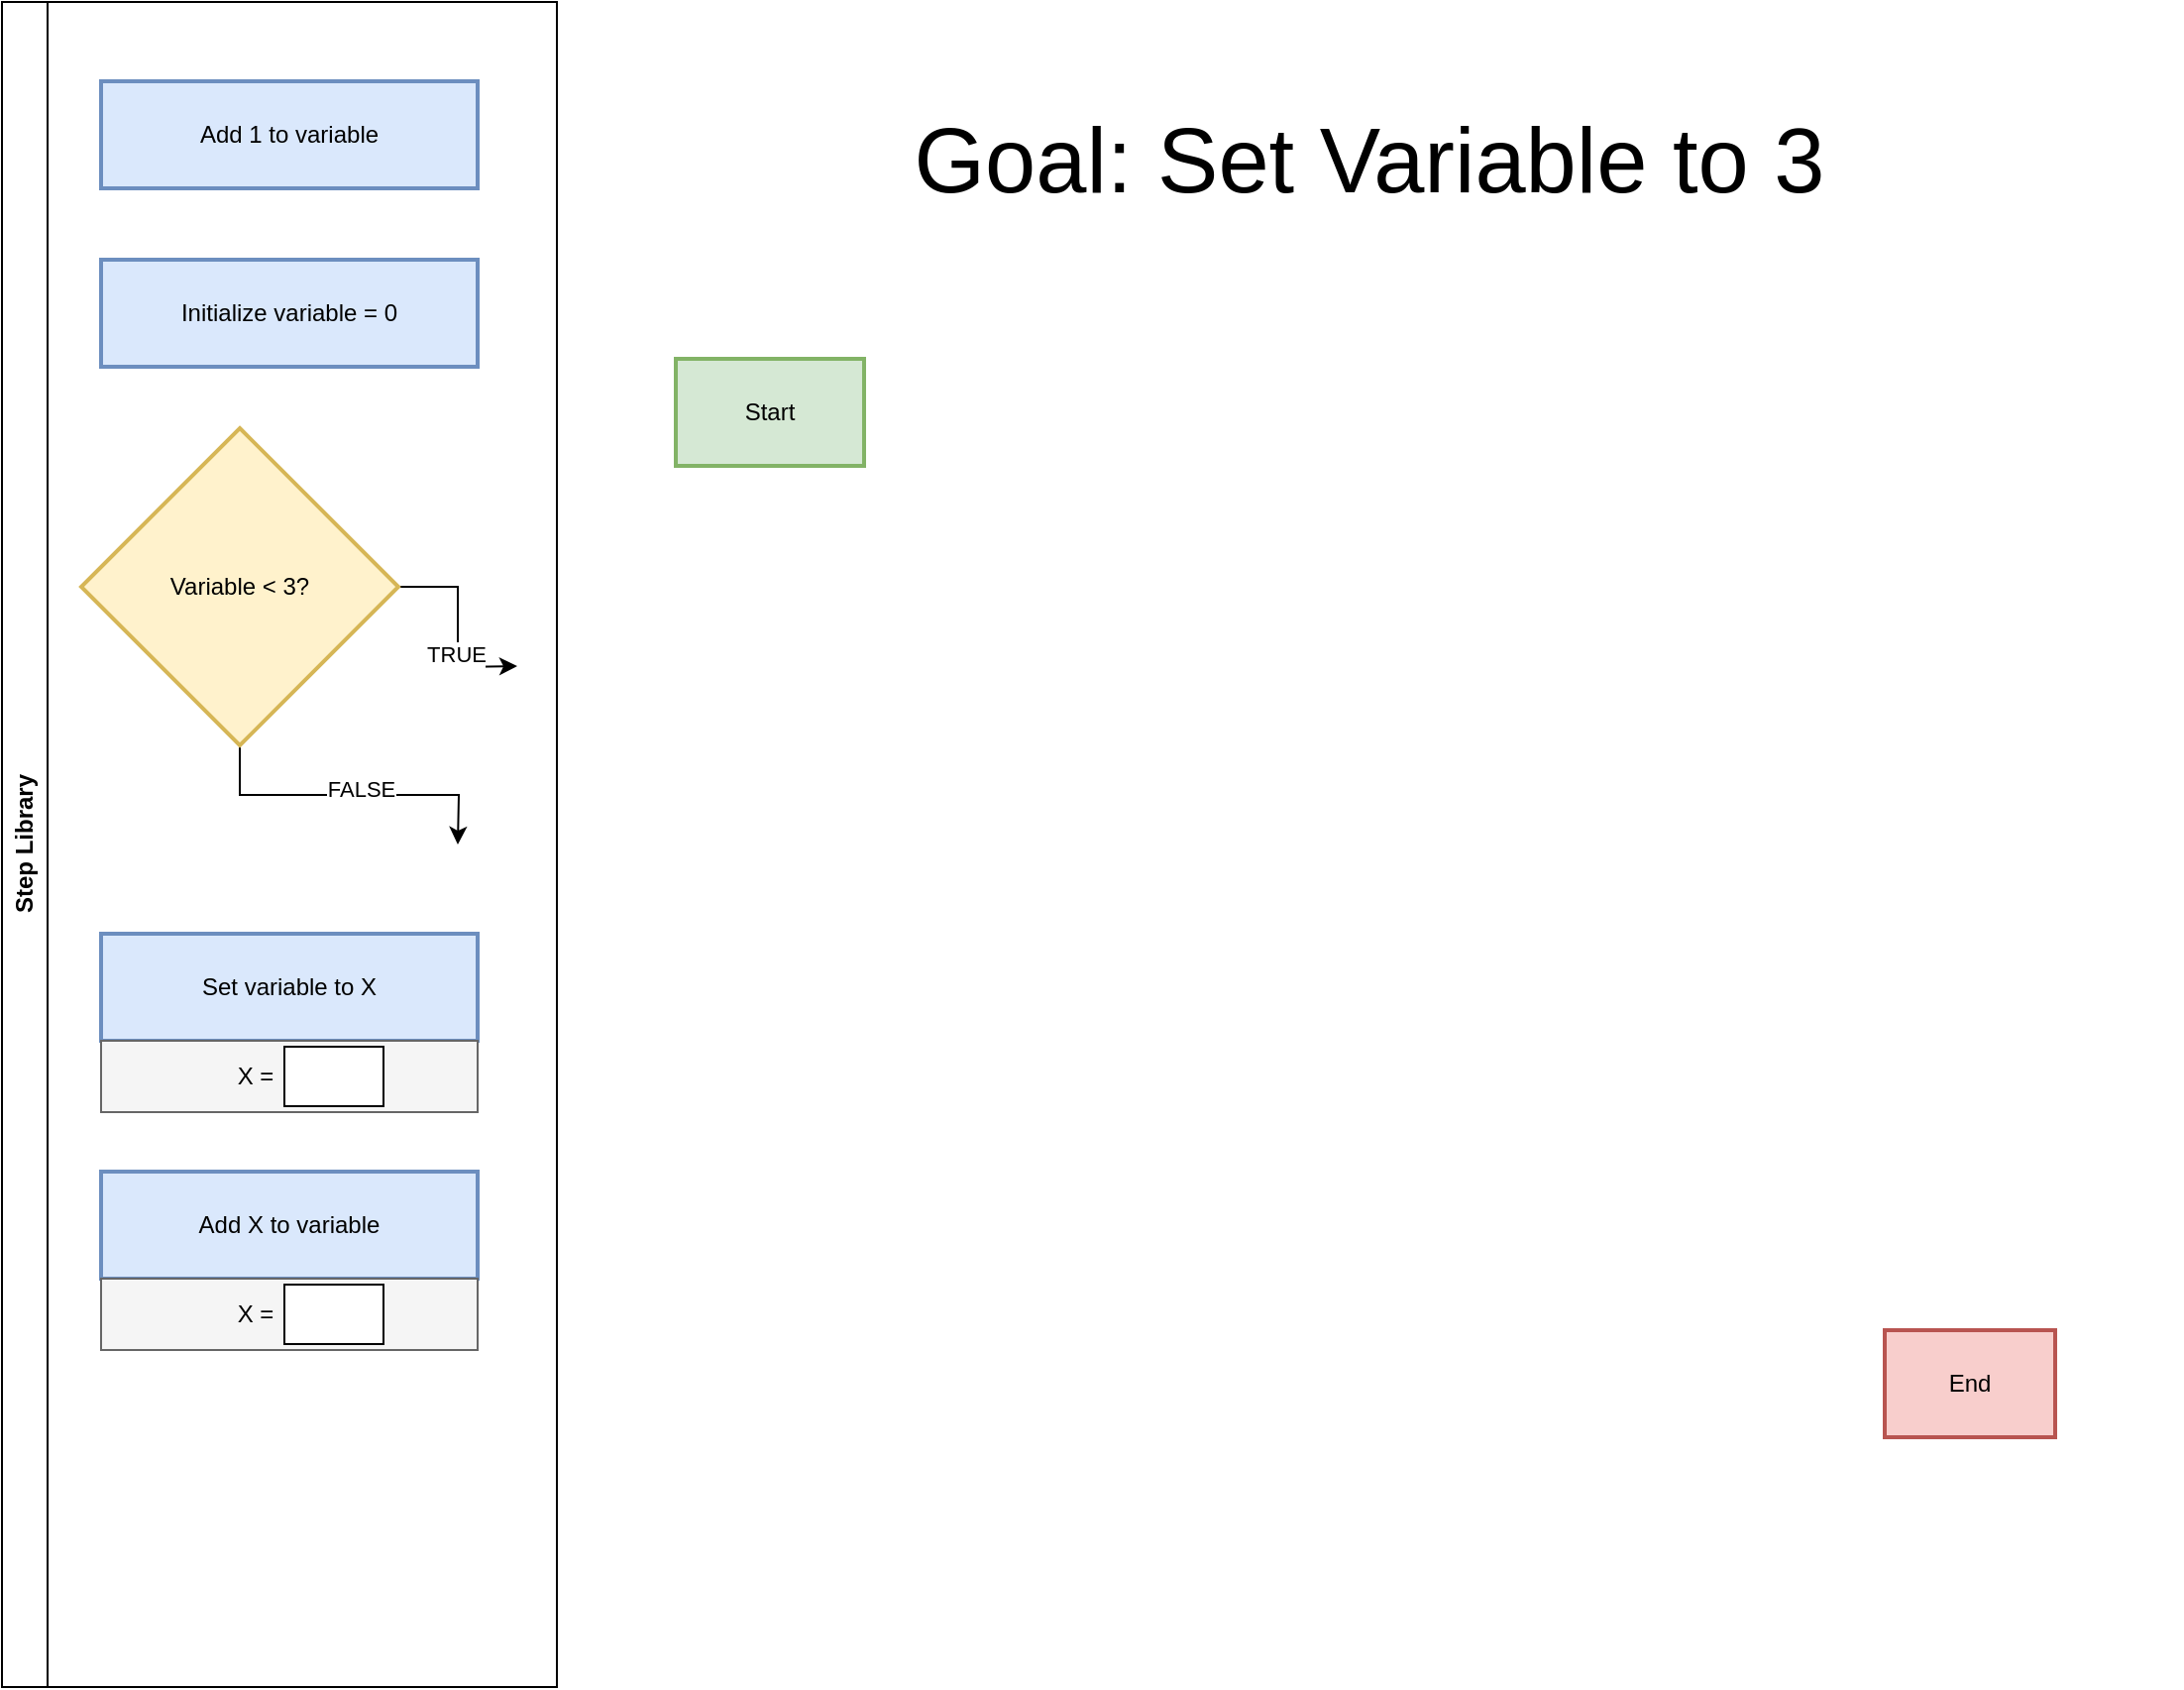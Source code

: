 <mxfile version="28.2.0">
  <diagram id="AobBYWUveplGQyxNpJyB" name="Page-1">
    <mxGraphModel dx="1442" dy="879" grid="1" gridSize="10" guides="1" tooltips="1" connect="1" arrows="1" fold="1" page="1" pageScale="1" pageWidth="1100" pageHeight="850" math="0" shadow="0">
      <root>
        <mxCell id="0" />
        <mxCell id="1" parent="0" />
        <mxCell id="2" value="Start" style="whiteSpace=wrap;strokeWidth=2;fillColor=#d5e8d4;strokeColor=#82b366;" parent="1" vertex="1">
          <mxGeometry x="340" y="180" width="95" height="54" as="geometry" />
        </mxCell>
        <mxCell id="7" value="End" style="whiteSpace=wrap;strokeWidth=2;fillColor=#f8cecc;strokeColor=#b85450;" parent="1" vertex="1">
          <mxGeometry x="950" y="670" width="86" height="54" as="geometry" />
        </mxCell>
        <mxCell id="9mpWrN2o6Q3EJShL9JNw-14" value="&lt;font style=&quot;font-size: 46px;&quot;&gt;Goal: Set Variable to 3&lt;/font&gt;" style="text;html=1;align=center;verticalAlign=middle;whiteSpace=wrap;rounded=0;" parent="1" vertex="1">
          <mxGeometry x="280" y="20" width="820" height="120" as="geometry" />
        </mxCell>
        <mxCell id="YqXj83OMCXvcWO0IUHI8-38" value="Step Library" style="swimlane;horizontal=0;whiteSpace=wrap;html=1;movable=0;resizable=0;rotatable=0;deletable=0;editable=0;locked=1;connectable=0;" vertex="1" parent="1">
          <mxGeometry width="280" height="850" as="geometry" />
        </mxCell>
        <mxCell id="5" value="Add 1 to variable" style="whiteSpace=wrap;strokeWidth=2;movable=1;resizable=1;rotatable=1;deletable=1;editable=1;locked=0;connectable=1;fillColor=#dae8fc;strokeColor=#6c8ebf;" parent="1" vertex="1">
          <mxGeometry x="50" y="40" width="190" height="54" as="geometry" />
        </mxCell>
        <mxCell id="3" value="Initialize variable = 0" style="whiteSpace=wrap;strokeWidth=2;fillColor=#dae8fc;strokeColor=#6c8ebf;movable=1;resizable=1;rotatable=1;deletable=1;editable=1;locked=0;connectable=1;" parent="1" vertex="1">
          <mxGeometry x="50" y="130" width="190" height="54" as="geometry" />
        </mxCell>
        <mxCell id="9mpWrN2o6Q3EJShL9JNw-16" value="" style="edgeStyle=orthogonalEdgeStyle;rounded=0;orthogonalLoop=1;jettySize=auto;html=1;" parent="1" source="4" edge="1">
          <mxGeometry relative="1" as="geometry">
            <mxPoint x="260" y="335" as="targetPoint" />
          </mxGeometry>
        </mxCell>
        <mxCell id="9mpWrN2o6Q3EJShL9JNw-17" value="TRUE" style="edgeLabel;html=1;align=center;verticalAlign=middle;resizable=0;points=[];" parent="9mpWrN2o6Q3EJShL9JNw-16" vertex="1" connectable="0">
          <mxGeometry x="0.277" y="-1" relative="1" as="geometry">
            <mxPoint as="offset" />
          </mxGeometry>
        </mxCell>
        <mxCell id="9mpWrN2o6Q3EJShL9JNw-18" style="rounded=0;orthogonalLoop=1;jettySize=auto;html=1;exitX=0.5;exitY=1;exitDx=0;exitDy=0;edgeStyle=orthogonalEdgeStyle;" parent="1" source="4" edge="1">
          <mxGeometry relative="1" as="geometry">
            <mxPoint x="230" y="425" as="targetPoint" />
          </mxGeometry>
        </mxCell>
        <mxCell id="9mpWrN2o6Q3EJShL9JNw-19" value="FALSE" style="edgeLabel;html=1;align=center;verticalAlign=middle;resizable=0;points=[];rotation=0;" parent="9mpWrN2o6Q3EJShL9JNw-18" vertex="1" connectable="0">
          <mxGeometry x="0.067" y="3" relative="1" as="geometry">
            <mxPoint as="offset" />
          </mxGeometry>
        </mxCell>
        <mxCell id="4" value="Variable &lt; 3?" style="rhombus;strokeWidth=2;whiteSpace=wrap;fillColor=#fff2cc;strokeColor=#d6b656;" parent="1" vertex="1">
          <mxGeometry x="40" y="215" width="160" height="160" as="geometry" />
        </mxCell>
        <mxCell id="YqXj83OMCXvcWO0IUHI8-26" value="Add Step" style="" parent="0" />
        <mxCell id="YqXj83OMCXvcWO0IUHI8-31" value="" style="group;movable=1;resizable=1;rotatable=1;deletable=1;editable=1;locked=0;connectable=1;" vertex="1" connectable="0" parent="YqXj83OMCXvcWO0IUHI8-26">
          <mxGeometry x="50" y="470" width="190" height="90" as="geometry" />
        </mxCell>
        <mxCell id="YqXj83OMCXvcWO0IUHI8-32" value="Set variable to X" style="whiteSpace=wrap;strokeWidth=2;movable=0;resizable=0;rotatable=0;deletable=0;editable=0;locked=1;connectable=0;fillColor=#dae8fc;strokeColor=#6c8ebf;" vertex="1" parent="YqXj83OMCXvcWO0IUHI8-31">
          <mxGeometry width="190" height="54" as="geometry" />
        </mxCell>
        <mxCell id="YqXj83OMCXvcWO0IUHI8-33" value="" style="rounded=0;whiteSpace=wrap;html=1;fillColor=#f5f5f5;fontColor=#333333;strokeColor=#666666;movable=0;resizable=0;rotatable=0;deletable=0;editable=0;locked=1;connectable=0;" vertex="1" parent="YqXj83OMCXvcWO0IUHI8-31">
          <mxGeometry y="54" width="190" height="36" as="geometry" />
        </mxCell>
        <mxCell id="YqXj83OMCXvcWO0IUHI8-34" value="" style="rounded=0;whiteSpace=wrap;html=1;" vertex="1" parent="YqXj83OMCXvcWO0IUHI8-31">
          <mxGeometry x="92.5" y="57" width="50" height="30" as="geometry" />
        </mxCell>
        <mxCell id="YqXj83OMCXvcWO0IUHI8-35" value="X =" style="text;html=1;align=center;verticalAlign=middle;whiteSpace=wrap;rounded=0;movable=0;resizable=0;rotatable=0;deletable=0;editable=0;locked=1;connectable=0;" vertex="1" parent="YqXj83OMCXvcWO0IUHI8-31">
          <mxGeometry x="47.5" y="57" width="60" height="30" as="geometry" />
        </mxCell>
        <mxCell id="YqXj83OMCXvcWO0IUHI8-36" value="Set Variable" parent="0" />
        <mxCell id="YqXj83OMCXvcWO0IUHI8-30" value="" style="group" vertex="1" connectable="0" parent="YqXj83OMCXvcWO0IUHI8-36">
          <mxGeometry x="50" y="590" width="190" height="90" as="geometry" />
        </mxCell>
        <mxCell id="YqXj83OMCXvcWO0IUHI8-22" value="Add X to variable" style="whiteSpace=wrap;strokeWidth=2;movable=0;resizable=0;rotatable=0;deletable=0;editable=0;locked=1;connectable=0;fillColor=#dae8fc;strokeColor=#6c8ebf;" vertex="1" parent="YqXj83OMCXvcWO0IUHI8-30">
          <mxGeometry width="190" height="54" as="geometry" />
        </mxCell>
        <mxCell id="YqXj83OMCXvcWO0IUHI8-27" value="" style="rounded=0;whiteSpace=wrap;html=1;fillColor=#f5f5f5;fontColor=#333333;strokeColor=#666666;movable=0;resizable=0;rotatable=0;deletable=0;editable=0;locked=1;connectable=0;" vertex="1" parent="YqXj83OMCXvcWO0IUHI8-30">
          <mxGeometry y="54" width="190" height="36" as="geometry" />
        </mxCell>
        <mxCell id="YqXj83OMCXvcWO0IUHI8-28" value="" style="rounded=0;whiteSpace=wrap;html=1;" vertex="1" parent="YqXj83OMCXvcWO0IUHI8-30">
          <mxGeometry x="92.5" y="57" width="50" height="30" as="geometry" />
        </mxCell>
        <mxCell id="YqXj83OMCXvcWO0IUHI8-29" value="X =" style="text;html=1;align=center;verticalAlign=middle;whiteSpace=wrap;rounded=0;movable=0;resizable=0;rotatable=0;deletable=0;editable=0;locked=1;connectable=0;" vertex="1" parent="YqXj83OMCXvcWO0IUHI8-30">
          <mxGeometry x="47.5" y="57" width="60" height="30" as="geometry" />
        </mxCell>
      </root>
    </mxGraphModel>
  </diagram>
</mxfile>
